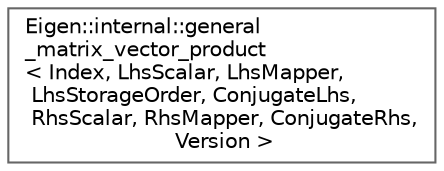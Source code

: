 digraph "类继承关系图"
{
 // LATEX_PDF_SIZE
  bgcolor="transparent";
  edge [fontname=Helvetica,fontsize=10,labelfontname=Helvetica,labelfontsize=10];
  node [fontname=Helvetica,fontsize=10,shape=box,height=0.2,width=0.4];
  rankdir="LR";
  Node0 [id="Node000000",label="Eigen::internal::general\l_matrix_vector_product\l\< Index, LhsScalar, LhsMapper,\l LhsStorageOrder, ConjugateLhs,\l RhsScalar, RhsMapper, ConjugateRhs,\l Version \>",height=0.2,width=0.4,color="grey40", fillcolor="white", style="filled",URL="$struct_eigen_1_1internal_1_1general__matrix__vector__product.html",tooltip=" "];
}
